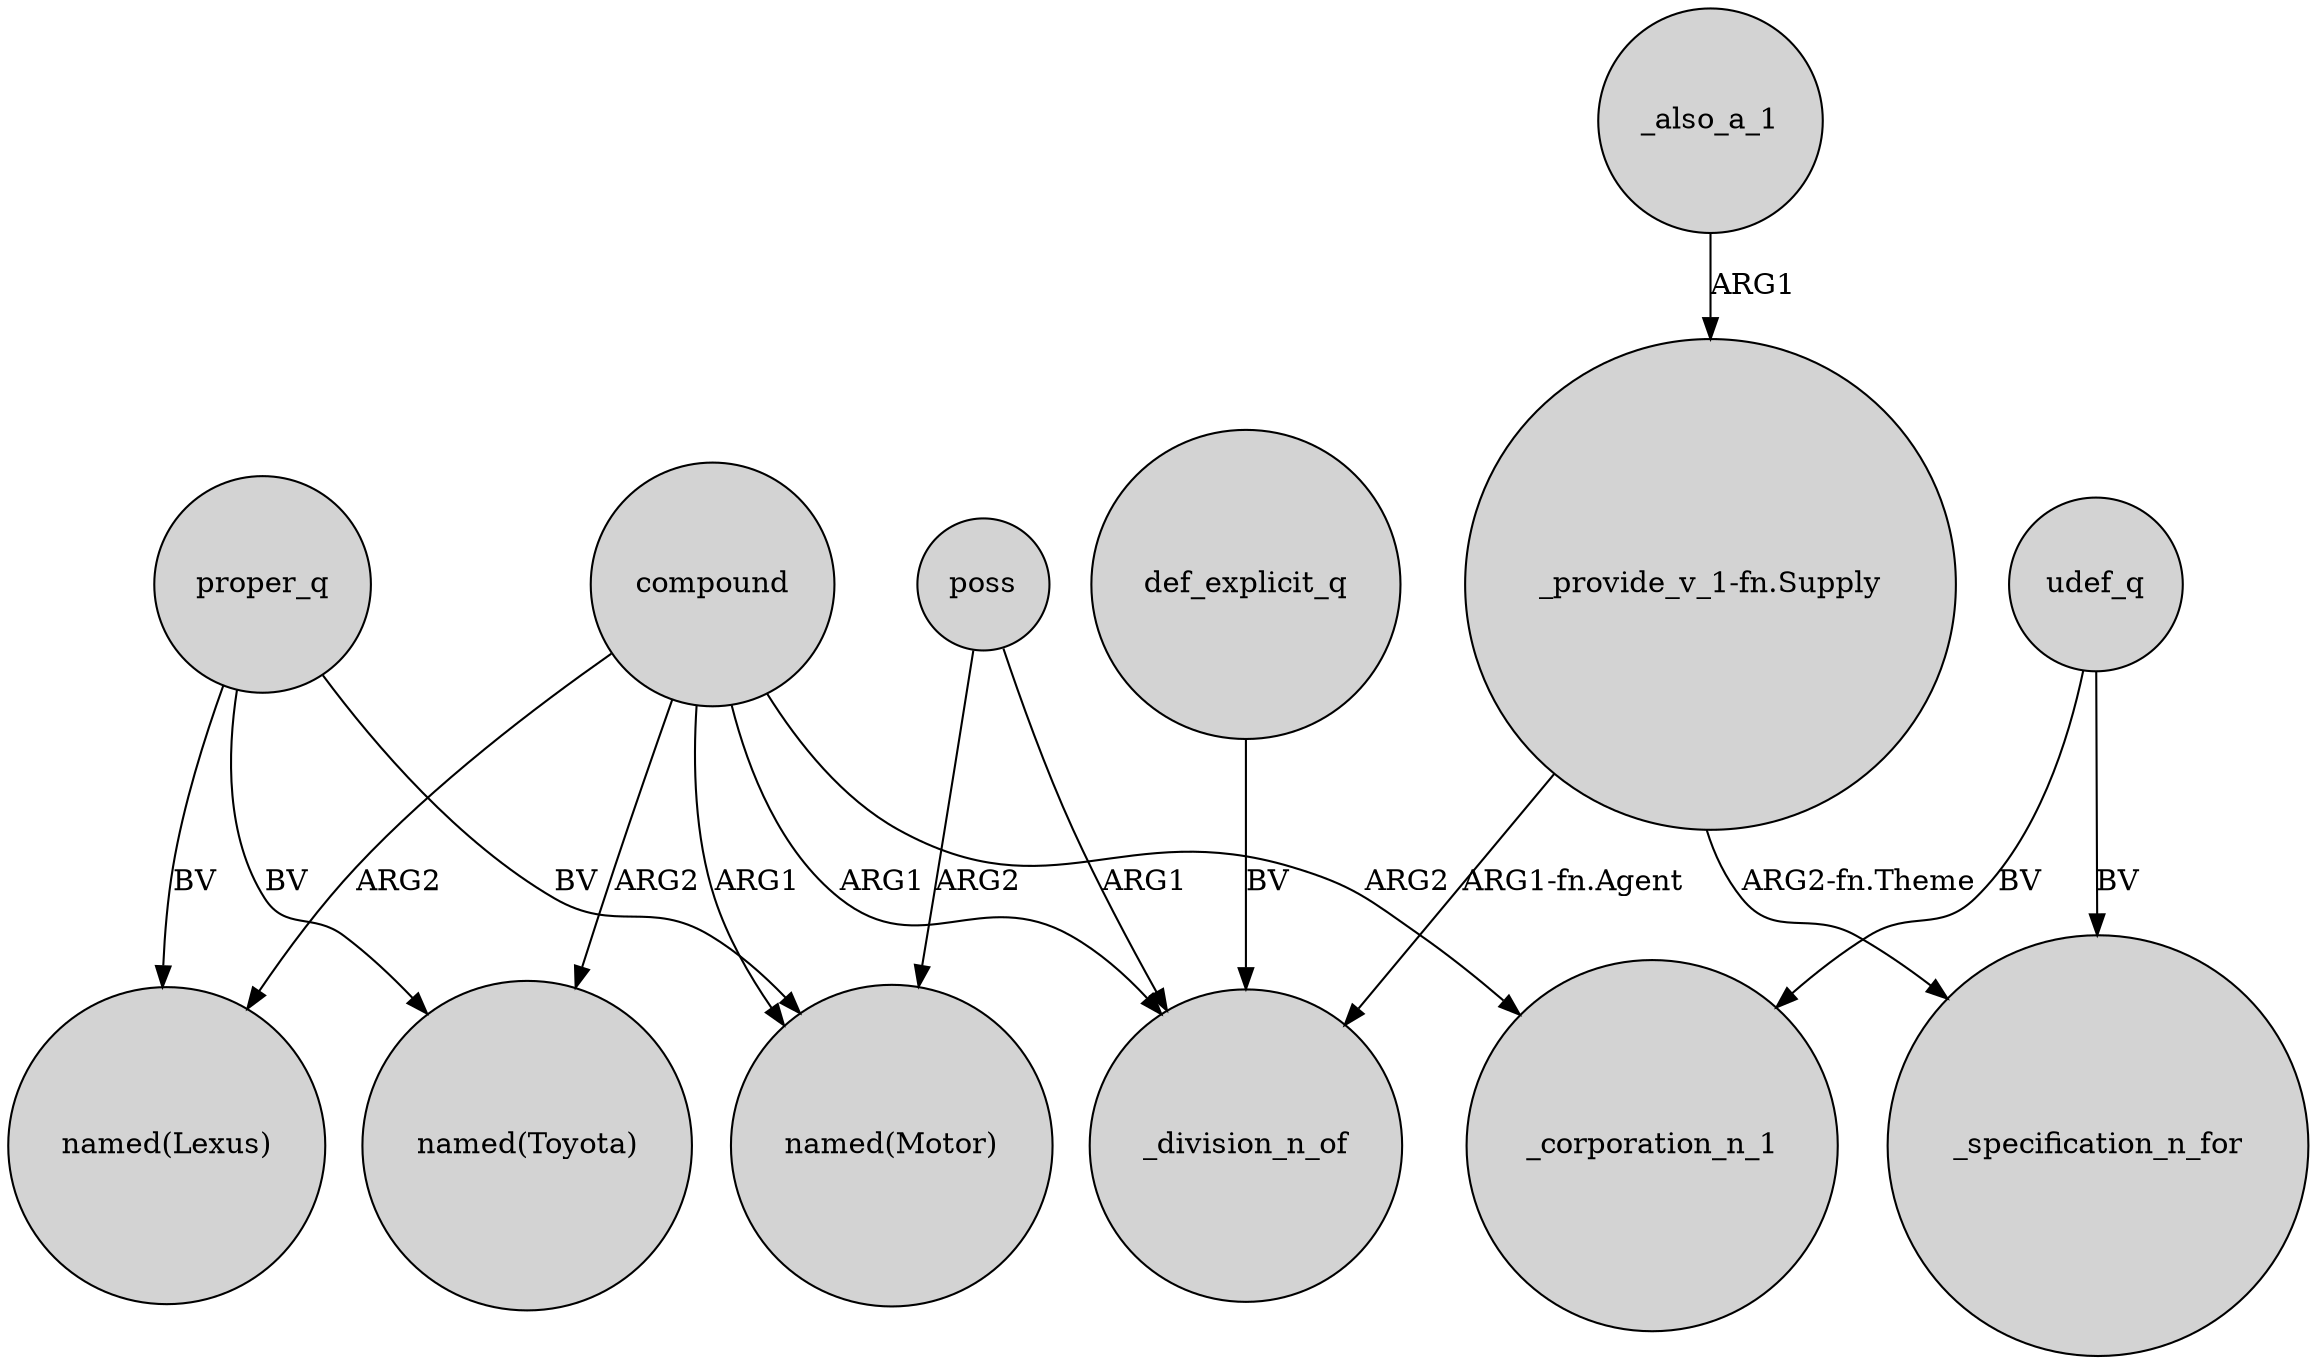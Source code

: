 digraph {
	node [shape=circle style=filled]
	proper_q -> "named(Toyota)" [label=BV]
	proper_q -> "named(Motor)" [label=BV]
	"_provide_v_1-fn.Supply" -> _specification_n_for [label="ARG2-fn.Theme"]
	compound -> "named(Motor)" [label=ARG1]
	poss -> _division_n_of [label=ARG1]
	compound -> _corporation_n_1 [label=ARG2]
	poss -> "named(Motor)" [label=ARG2]
	compound -> _division_n_of [label=ARG1]
	_also_a_1 -> "_provide_v_1-fn.Supply" [label=ARG1]
	"_provide_v_1-fn.Supply" -> _division_n_of [label="ARG1-fn.Agent"]
	proper_q -> "named(Lexus)" [label=BV]
	compound -> "named(Toyota)" [label=ARG2]
	compound -> "named(Lexus)" [label=ARG2]
	udef_q -> _specification_n_for [label=BV]
	def_explicit_q -> _division_n_of [label=BV]
	udef_q -> _corporation_n_1 [label=BV]
}
